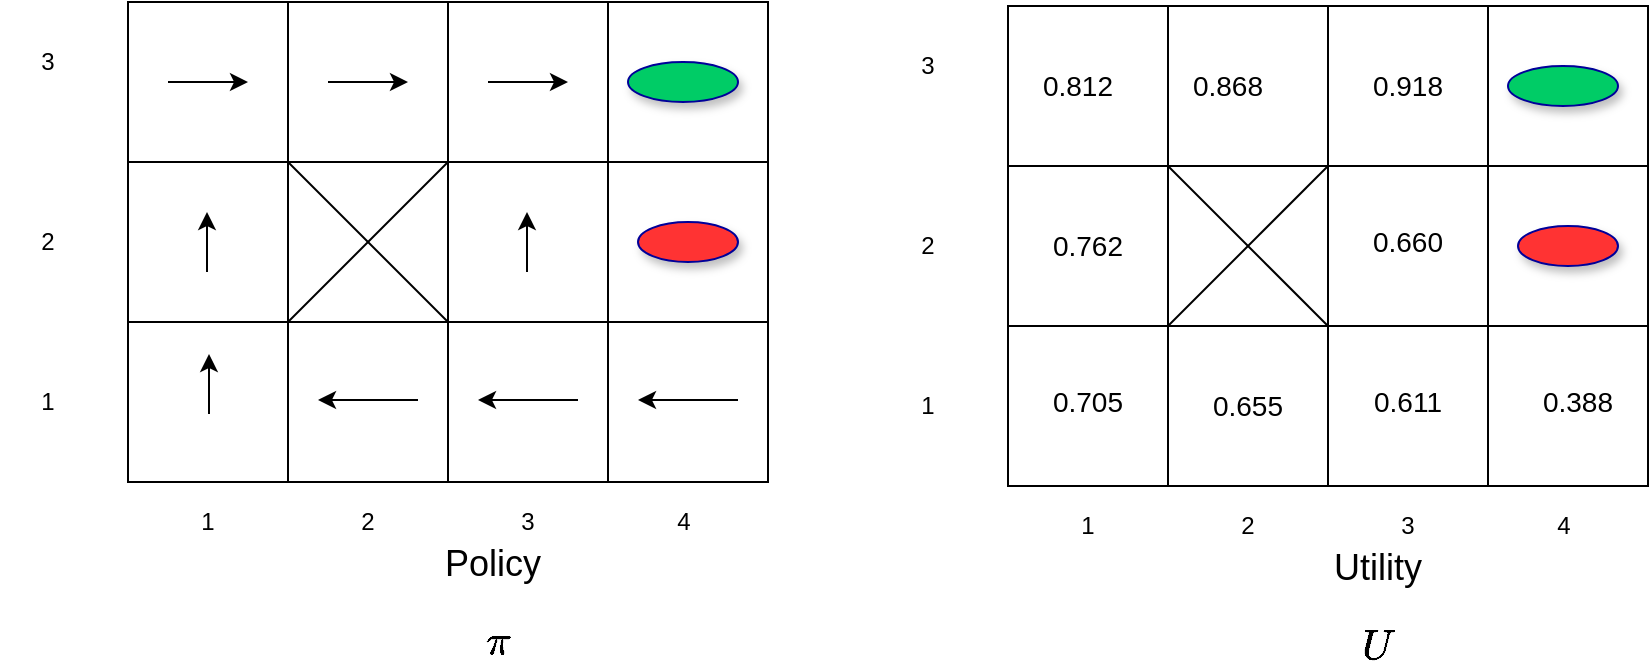 <mxfile version="12.8.2" type="device"><diagram id="Zpx2hZGRedN-7M9drF_a" name="Page-1"><mxGraphModel dx="2046" dy="848" grid="1" gridSize="10" guides="1" tooltips="1" connect="1" arrows="1" fold="1" page="1" pageScale="1" pageWidth="850" pageHeight="1100" math="1" shadow="0"><root><mxCell id="0"/><mxCell id="1" parent="0"/><mxCell id="sHLdiJZ5vMlQr8QnRT6h-1" value="" style="whiteSpace=wrap;html=1;aspect=fixed;" parent="1" vertex="1"><mxGeometry x="80" y="280" width="80" height="80" as="geometry"/></mxCell><mxCell id="sHLdiJZ5vMlQr8QnRT6h-2" value="" style="whiteSpace=wrap;html=1;aspect=fixed;" parent="1" vertex="1"><mxGeometry x="160" y="280" width="80" height="80" as="geometry"/></mxCell><mxCell id="sHLdiJZ5vMlQr8QnRT6h-3" value="" style="whiteSpace=wrap;html=1;aspect=fixed;" parent="1" vertex="1"><mxGeometry x="240" y="280" width="80" height="80" as="geometry"/></mxCell><mxCell id="sHLdiJZ5vMlQr8QnRT6h-5" value="" style="whiteSpace=wrap;html=1;aspect=fixed;" parent="1" vertex="1"><mxGeometry x="320" y="280" width="80" height="80" as="geometry"/></mxCell><mxCell id="sHLdiJZ5vMlQr8QnRT6h-6" value="" style="whiteSpace=wrap;html=1;aspect=fixed;" parent="1" vertex="1"><mxGeometry x="80" y="360" width="80" height="80" as="geometry"/></mxCell><mxCell id="sHLdiJZ5vMlQr8QnRT6h-7" value="" style="whiteSpace=wrap;html=1;aspect=fixed;" parent="1" vertex="1"><mxGeometry x="160" y="360" width="80" height="80" as="geometry"/></mxCell><mxCell id="sHLdiJZ5vMlQr8QnRT6h-8" value="" style="whiteSpace=wrap;html=1;aspect=fixed;" parent="1" vertex="1"><mxGeometry x="240" y="360" width="80" height="80" as="geometry"/></mxCell><mxCell id="sHLdiJZ5vMlQr8QnRT6h-9" value="" style="whiteSpace=wrap;html=1;aspect=fixed;" parent="1" vertex="1"><mxGeometry x="320" y="360" width="80" height="80" as="geometry"/></mxCell><mxCell id="sHLdiJZ5vMlQr8QnRT6h-10" value="" style="whiteSpace=wrap;html=1;aspect=fixed;" parent="1" vertex="1"><mxGeometry x="80" y="440" width="80" height="80" as="geometry"/></mxCell><mxCell id="sHLdiJZ5vMlQr8QnRT6h-11" value="" style="whiteSpace=wrap;html=1;aspect=fixed;" parent="1" vertex="1"><mxGeometry x="160" y="440" width="80" height="80" as="geometry"/></mxCell><mxCell id="sHLdiJZ5vMlQr8QnRT6h-12" value="" style="whiteSpace=wrap;html=1;aspect=fixed;" parent="1" vertex="1"><mxGeometry x="240" y="440" width="80" height="80" as="geometry"/></mxCell><mxCell id="sHLdiJZ5vMlQr8QnRT6h-13" value="" style="whiteSpace=wrap;html=1;aspect=fixed;" parent="1" vertex="1"><mxGeometry x="320" y="440" width="80" height="80" as="geometry"/></mxCell><mxCell id="sHLdiJZ5vMlQr8QnRT6h-14" value="" style="endArrow=none;html=1;entryX=0;entryY=0;entryDx=0;entryDy=0;exitX=0;exitY=0;exitDx=0;exitDy=0;" parent="1" source="sHLdiJZ5vMlQr8QnRT6h-12" target="sHLdiJZ5vMlQr8QnRT6h-7" edge="1"><mxGeometry width="50" height="50" relative="1" as="geometry"><mxPoint x="280" y="490" as="sourcePoint"/><mxPoint x="330" y="440" as="targetPoint"/></mxGeometry></mxCell><mxCell id="sHLdiJZ5vMlQr8QnRT6h-15" value="" style="endArrow=none;html=1;entryX=0;entryY=0;entryDx=0;entryDy=0;exitX=0;exitY=0;exitDx=0;exitDy=0;" parent="1" source="sHLdiJZ5vMlQr8QnRT6h-11" target="sHLdiJZ5vMlQr8QnRT6h-8" edge="1"><mxGeometry width="50" height="50" relative="1" as="geometry"><mxPoint x="280" y="490" as="sourcePoint"/><mxPoint x="330" y="440" as="targetPoint"/></mxGeometry></mxCell><mxCell id="sHLdiJZ5vMlQr8QnRT6h-29" value="" style="ellipse;whiteSpace=wrap;html=1;align=center;container=1;recursiveResize=0;treeFolding=1;treeMoving=1;shadow=1;strokeColor=#000099;fillColor=#FF3333;" parent="1" vertex="1"><mxGeometry x="335" y="390" width="50" height="20" as="geometry"/></mxCell><mxCell id="sHLdiJZ5vMlQr8QnRT6h-31" value="" style="ellipse;whiteSpace=wrap;html=1;align=center;container=1;recursiveResize=0;treeFolding=1;treeMoving=1;shadow=1;strokeColor=#000099;fillColor=#00CC66;" parent="1" vertex="1"><mxGeometry x="330" y="310" width="55" height="20" as="geometry"/></mxCell><mxCell id="sHLdiJZ5vMlQr8QnRT6h-39" value="1" style="text;html=1;strokeColor=none;fillColor=none;align=center;verticalAlign=middle;whiteSpace=wrap;rounded=0;shadow=1;" parent="1" vertex="1"><mxGeometry x="100" y="530" width="40" height="20" as="geometry"/></mxCell><mxCell id="sHLdiJZ5vMlQr8QnRT6h-40" value="2" style="text;html=1;strokeColor=none;fillColor=none;align=center;verticalAlign=middle;whiteSpace=wrap;rounded=0;shadow=1;" parent="1" vertex="1"><mxGeometry x="180" y="530" width="40" height="20" as="geometry"/></mxCell><mxCell id="sHLdiJZ5vMlQr8QnRT6h-41" value="3" style="text;html=1;strokeColor=none;fillColor=none;align=center;verticalAlign=middle;whiteSpace=wrap;rounded=0;shadow=1;" parent="1" vertex="1"><mxGeometry x="260" y="530" width="40" height="20" as="geometry"/></mxCell><mxCell id="sHLdiJZ5vMlQr8QnRT6h-42" value="4" style="text;html=1;strokeColor=none;fillColor=none;align=center;verticalAlign=middle;whiteSpace=wrap;rounded=0;shadow=1;" parent="1" vertex="1"><mxGeometry x="337.5" y="530" width="40" height="20" as="geometry"/></mxCell><mxCell id="sHLdiJZ5vMlQr8QnRT6h-43" value="1" style="text;html=1;strokeColor=none;fillColor=none;align=center;verticalAlign=middle;whiteSpace=wrap;rounded=0;shadow=1;" parent="1" vertex="1"><mxGeometry x="20" y="470" width="40" height="20" as="geometry"/></mxCell><mxCell id="sHLdiJZ5vMlQr8QnRT6h-44" value="2" style="text;html=1;strokeColor=none;fillColor=none;align=center;verticalAlign=middle;whiteSpace=wrap;rounded=0;shadow=1;" parent="1" vertex="1"><mxGeometry x="20" y="390" width="40" height="20" as="geometry"/></mxCell><mxCell id="sHLdiJZ5vMlQr8QnRT6h-45" value="3" style="text;html=1;strokeColor=none;fillColor=none;align=center;verticalAlign=middle;whiteSpace=wrap;rounded=0;shadow=1;" parent="1" vertex="1"><mxGeometry x="20" y="300" width="40" height="20" as="geometry"/></mxCell><mxCell id="OQADcdgjbxVJYo8nJv51-1" value="&lt;font style=&quot;font-size: 18px&quot;&gt;Policy&amp;nbsp; $$\pi$$&lt;/font&gt;" style="text;html=1;strokeColor=none;fillColor=none;align=center;verticalAlign=middle;whiteSpace=wrap;rounded=0;" vertex="1" parent="1"><mxGeometry x="170" y="570" width="190" height="40" as="geometry"/></mxCell><mxCell id="OQADcdgjbxVJYo8nJv51-4" value="" style="whiteSpace=wrap;html=1;aspect=fixed;" vertex="1" parent="1"><mxGeometry x="520" y="282" width="80" height="80" as="geometry"/></mxCell><mxCell id="OQADcdgjbxVJYo8nJv51-5" value="" style="whiteSpace=wrap;html=1;aspect=fixed;" vertex="1" parent="1"><mxGeometry x="600" y="282" width="80" height="80" as="geometry"/></mxCell><mxCell id="OQADcdgjbxVJYo8nJv51-6" value="" style="whiteSpace=wrap;html=1;aspect=fixed;" vertex="1" parent="1"><mxGeometry x="680" y="282" width="80" height="80" as="geometry"/></mxCell><mxCell id="OQADcdgjbxVJYo8nJv51-7" value="" style="whiteSpace=wrap;html=1;aspect=fixed;" vertex="1" parent="1"><mxGeometry x="760" y="282" width="80" height="80" as="geometry"/></mxCell><mxCell id="OQADcdgjbxVJYo8nJv51-8" value="" style="whiteSpace=wrap;html=1;aspect=fixed;" vertex="1" parent="1"><mxGeometry x="520" y="362" width="80" height="80" as="geometry"/></mxCell><mxCell id="OQADcdgjbxVJYo8nJv51-9" value="" style="whiteSpace=wrap;html=1;aspect=fixed;" vertex="1" parent="1"><mxGeometry x="600" y="362" width="80" height="80" as="geometry"/></mxCell><mxCell id="OQADcdgjbxVJYo8nJv51-10" value="" style="whiteSpace=wrap;html=1;aspect=fixed;" vertex="1" parent="1"><mxGeometry x="680" y="362" width="80" height="80" as="geometry"/></mxCell><mxCell id="OQADcdgjbxVJYo8nJv51-11" value="" style="whiteSpace=wrap;html=1;aspect=fixed;" vertex="1" parent="1"><mxGeometry x="760" y="362" width="80" height="80" as="geometry"/></mxCell><mxCell id="OQADcdgjbxVJYo8nJv51-12" value="" style="whiteSpace=wrap;html=1;aspect=fixed;" vertex="1" parent="1"><mxGeometry x="520" y="442" width="80" height="80" as="geometry"/></mxCell><mxCell id="OQADcdgjbxVJYo8nJv51-13" value="" style="whiteSpace=wrap;html=1;aspect=fixed;" vertex="1" parent="1"><mxGeometry x="600" y="442" width="80" height="80" as="geometry"/></mxCell><mxCell id="OQADcdgjbxVJYo8nJv51-14" value="" style="whiteSpace=wrap;html=1;aspect=fixed;" vertex="1" parent="1"><mxGeometry x="680" y="442" width="80" height="80" as="geometry"/></mxCell><mxCell id="OQADcdgjbxVJYo8nJv51-15" value="" style="whiteSpace=wrap;html=1;aspect=fixed;" vertex="1" parent="1"><mxGeometry x="760" y="442" width="80" height="80" as="geometry"/></mxCell><mxCell id="OQADcdgjbxVJYo8nJv51-16" value="" style="endArrow=none;html=1;entryX=0;entryY=0;entryDx=0;entryDy=0;exitX=0;exitY=0;exitDx=0;exitDy=0;" edge="1" parent="1" source="OQADcdgjbxVJYo8nJv51-14" target="OQADcdgjbxVJYo8nJv51-9"><mxGeometry width="50" height="50" relative="1" as="geometry"><mxPoint x="720" y="492" as="sourcePoint"/><mxPoint x="770" y="442" as="targetPoint"/></mxGeometry></mxCell><mxCell id="OQADcdgjbxVJYo8nJv51-17" value="" style="endArrow=none;html=1;entryX=0;entryY=0;entryDx=0;entryDy=0;exitX=0;exitY=0;exitDx=0;exitDy=0;" edge="1" parent="1" source="OQADcdgjbxVJYo8nJv51-13" target="OQADcdgjbxVJYo8nJv51-10"><mxGeometry width="50" height="50" relative="1" as="geometry"><mxPoint x="720" y="492" as="sourcePoint"/><mxPoint x="770" y="442" as="targetPoint"/></mxGeometry></mxCell><mxCell id="OQADcdgjbxVJYo8nJv51-18" value="" style="ellipse;whiteSpace=wrap;html=1;align=center;container=1;recursiveResize=0;treeFolding=1;treeMoving=1;shadow=1;strokeColor=#000099;fillColor=#FF3333;" vertex="1" parent="1"><mxGeometry x="775" y="392" width="50" height="20" as="geometry"/></mxCell><mxCell id="OQADcdgjbxVJYo8nJv51-19" value="" style="ellipse;whiteSpace=wrap;html=1;align=center;container=1;recursiveResize=0;treeFolding=1;treeMoving=1;shadow=1;strokeColor=#000099;fillColor=#00CC66;" vertex="1" parent="1"><mxGeometry x="770" y="312" width="55" height="20" as="geometry"/></mxCell><mxCell id="OQADcdgjbxVJYo8nJv51-20" value="1" style="text;html=1;strokeColor=none;fillColor=none;align=center;verticalAlign=middle;whiteSpace=wrap;rounded=0;shadow=1;" vertex="1" parent="1"><mxGeometry x="540" y="532" width="40" height="20" as="geometry"/></mxCell><mxCell id="OQADcdgjbxVJYo8nJv51-21" value="2" style="text;html=1;strokeColor=none;fillColor=none;align=center;verticalAlign=middle;whiteSpace=wrap;rounded=0;shadow=1;" vertex="1" parent="1"><mxGeometry x="620" y="532" width="40" height="20" as="geometry"/></mxCell><mxCell id="OQADcdgjbxVJYo8nJv51-22" value="3" style="text;html=1;strokeColor=none;fillColor=none;align=center;verticalAlign=middle;whiteSpace=wrap;rounded=0;shadow=1;" vertex="1" parent="1"><mxGeometry x="700" y="532" width="40" height="20" as="geometry"/></mxCell><mxCell id="OQADcdgjbxVJYo8nJv51-23" value="4" style="text;html=1;strokeColor=none;fillColor=none;align=center;verticalAlign=middle;whiteSpace=wrap;rounded=0;shadow=1;" vertex="1" parent="1"><mxGeometry x="777.5" y="532" width="40" height="20" as="geometry"/></mxCell><mxCell id="OQADcdgjbxVJYo8nJv51-24" value="1" style="text;html=1;strokeColor=none;fillColor=none;align=center;verticalAlign=middle;whiteSpace=wrap;rounded=0;shadow=1;" vertex="1" parent="1"><mxGeometry x="460" y="472" width="40" height="20" as="geometry"/></mxCell><mxCell id="OQADcdgjbxVJYo8nJv51-25" value="2" style="text;html=1;strokeColor=none;fillColor=none;align=center;verticalAlign=middle;whiteSpace=wrap;rounded=0;shadow=1;" vertex="1" parent="1"><mxGeometry x="460" y="392" width="40" height="20" as="geometry"/></mxCell><mxCell id="OQADcdgjbxVJYo8nJv51-26" value="3" style="text;html=1;strokeColor=none;fillColor=none;align=center;verticalAlign=middle;whiteSpace=wrap;rounded=0;shadow=1;" vertex="1" parent="1"><mxGeometry x="460" y="302" width="40" height="20" as="geometry"/></mxCell><mxCell id="OQADcdgjbxVJYo8nJv51-27" value="&lt;font style=&quot;font-size: 18px&quot;&gt;Utility $$U$$&lt;/font&gt;" style="text;html=1;strokeColor=none;fillColor=none;align=center;verticalAlign=middle;whiteSpace=wrap;rounded=0;" vertex="1" parent="1"><mxGeometry x="610" y="572" width="190" height="40" as="geometry"/></mxCell><mxCell id="OQADcdgjbxVJYo8nJv51-28" value="" style="endArrow=classic;html=1;" edge="1" parent="1"><mxGeometry width="50" height="50" relative="1" as="geometry"><mxPoint x="385" y="479" as="sourcePoint"/><mxPoint x="335" y="479" as="targetPoint"/></mxGeometry></mxCell><mxCell id="OQADcdgjbxVJYo8nJv51-29" value="" style="endArrow=classic;html=1;" edge="1" parent="1"><mxGeometry width="50" height="50" relative="1" as="geometry"><mxPoint x="100" y="320" as="sourcePoint"/><mxPoint x="140" y="320" as="targetPoint"/></mxGeometry></mxCell><mxCell id="OQADcdgjbxVJYo8nJv51-31" value="" style="endArrow=classic;html=1;" edge="1" parent="1"><mxGeometry width="50" height="50" relative="1" as="geometry"><mxPoint x="180" y="320" as="sourcePoint"/><mxPoint x="220" y="320" as="targetPoint"/></mxGeometry></mxCell><mxCell id="OQADcdgjbxVJYo8nJv51-32" value="" style="endArrow=classic;html=1;" edge="1" parent="1"><mxGeometry width="50" height="50" relative="1" as="geometry"><mxPoint x="260" y="320" as="sourcePoint"/><mxPoint x="300" y="320" as="targetPoint"/></mxGeometry></mxCell><mxCell id="OQADcdgjbxVJYo8nJv51-33" value="" style="endArrow=classic;html=1;" edge="1" parent="1"><mxGeometry width="50" height="50" relative="1" as="geometry"><mxPoint x="119.5" y="415" as="sourcePoint"/><mxPoint x="119.5" y="385" as="targetPoint"/></mxGeometry></mxCell><mxCell id="OQADcdgjbxVJYo8nJv51-34" value="" style="endArrow=classic;html=1;" edge="1" parent="1"><mxGeometry width="50" height="50" relative="1" as="geometry"><mxPoint x="120.5" y="486" as="sourcePoint"/><mxPoint x="120.5" y="456" as="targetPoint"/></mxGeometry></mxCell><mxCell id="OQADcdgjbxVJYo8nJv51-35" value="" style="endArrow=classic;html=1;" edge="1" parent="1"><mxGeometry width="50" height="50" relative="1" as="geometry"><mxPoint x="279.5" y="415" as="sourcePoint"/><mxPoint x="279.5" y="385" as="targetPoint"/></mxGeometry></mxCell><mxCell id="OQADcdgjbxVJYo8nJv51-36" value="" style="endArrow=classic;html=1;" edge="1" parent="1"><mxGeometry width="50" height="50" relative="1" as="geometry"><mxPoint x="305" y="479" as="sourcePoint"/><mxPoint x="255" y="479" as="targetPoint"/></mxGeometry></mxCell><mxCell id="OQADcdgjbxVJYo8nJv51-37" value="" style="endArrow=classic;html=1;" edge="1" parent="1"><mxGeometry width="50" height="50" relative="1" as="geometry"><mxPoint x="225" y="479" as="sourcePoint"/><mxPoint x="175" y="479" as="targetPoint"/></mxGeometry></mxCell><mxCell id="OQADcdgjbxVJYo8nJv51-38" value="&lt;font style=&quot;font-size: 14px&quot;&gt;0.812&lt;/font&gt;" style="text;html=1;strokeColor=none;fillColor=none;align=center;verticalAlign=middle;whiteSpace=wrap;rounded=0;" vertex="1" parent="1"><mxGeometry x="535" y="312" width="40" height="20" as="geometry"/></mxCell><mxCell id="OQADcdgjbxVJYo8nJv51-39" value="&lt;font style=&quot;font-size: 14px&quot;&gt;0.868&lt;/font&gt;" style="text;html=1;strokeColor=none;fillColor=none;align=center;verticalAlign=middle;whiteSpace=wrap;rounded=0;" vertex="1" parent="1"><mxGeometry x="610" y="312" width="40" height="20" as="geometry"/></mxCell><mxCell id="OQADcdgjbxVJYo8nJv51-40" value="&lt;font style=&quot;font-size: 14px&quot;&gt;0.918&lt;/font&gt;" style="text;html=1;strokeColor=none;fillColor=none;align=center;verticalAlign=middle;whiteSpace=wrap;rounded=0;" vertex="1" parent="1"><mxGeometry x="700" y="312" width="40" height="20" as="geometry"/></mxCell><mxCell id="OQADcdgjbxVJYo8nJv51-41" value="&lt;font style=&quot;font-size: 14px&quot;&gt;0.762&lt;/font&gt;" style="text;html=1;strokeColor=none;fillColor=none;align=center;verticalAlign=middle;whiteSpace=wrap;rounded=0;" vertex="1" parent="1"><mxGeometry x="540" y="392" width="40" height="20" as="geometry"/></mxCell><mxCell id="OQADcdgjbxVJYo8nJv51-43" value="&lt;font style=&quot;font-size: 14px&quot;&gt;0.660&lt;/font&gt;" style="text;html=1;strokeColor=none;fillColor=none;align=center;verticalAlign=middle;whiteSpace=wrap;rounded=0;" vertex="1" parent="1"><mxGeometry x="700" y="390" width="40" height="20" as="geometry"/></mxCell><mxCell id="OQADcdgjbxVJYo8nJv51-45" value="&lt;font style=&quot;font-size: 14px&quot;&gt;0.611&lt;/font&gt;" style="text;html=1;strokeColor=none;fillColor=none;align=center;verticalAlign=middle;whiteSpace=wrap;rounded=0;" vertex="1" parent="1"><mxGeometry x="700" y="470" width="40" height="20" as="geometry"/></mxCell><mxCell id="OQADcdgjbxVJYo8nJv51-48" value="&lt;font style=&quot;font-size: 14px&quot;&gt;0.655&lt;/font&gt;" style="text;html=1;strokeColor=none;fillColor=none;align=center;verticalAlign=middle;whiteSpace=wrap;rounded=0;" vertex="1" parent="1"><mxGeometry x="620" y="472" width="40" height="20" as="geometry"/></mxCell><mxCell id="OQADcdgjbxVJYo8nJv51-49" value="&lt;font style=&quot;font-size: 14px&quot;&gt;0.705&lt;/font&gt;" style="text;html=1;strokeColor=none;fillColor=none;align=center;verticalAlign=middle;whiteSpace=wrap;rounded=0;" vertex="1" parent="1"><mxGeometry x="540" y="470" width="40" height="20" as="geometry"/></mxCell><mxCell id="OQADcdgjbxVJYo8nJv51-50" value="&lt;font style=&quot;font-size: 14px&quot;&gt;0.388&lt;/font&gt;" style="text;html=1;strokeColor=none;fillColor=none;align=center;verticalAlign=middle;whiteSpace=wrap;rounded=0;" vertex="1" parent="1"><mxGeometry x="785" y="470" width="40" height="20" as="geometry"/></mxCell></root></mxGraphModel></diagram></mxfile>